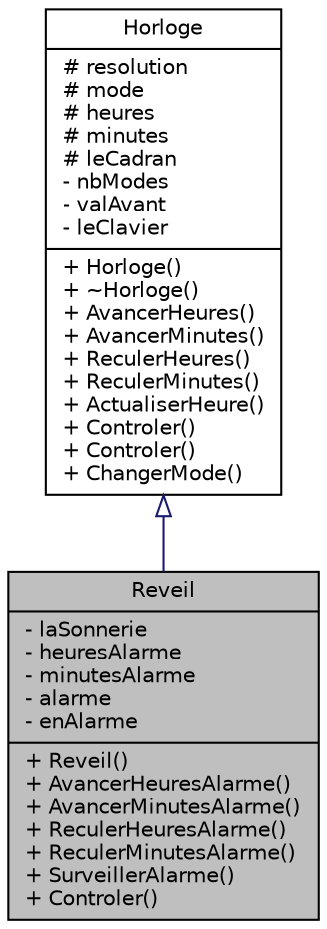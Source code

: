digraph "Reveil"
{
  edge [fontname="Helvetica",fontsize="10",labelfontname="Helvetica",labelfontsize="10"];
  node [fontname="Helvetica",fontsize="10",shape=record];
  Node0 [label="{Reveil\n|- laSonnerie\l- heuresAlarme\l- minutesAlarme\l- alarme\l- enAlarme\l|+ Reveil()\l+ AvancerHeuresAlarme()\l+ AvancerMinutesAlarme()\l+ ReculerHeuresAlarme()\l+ ReculerMinutesAlarme()\l+ SurveillerAlarme()\l+ Controler()\l}",height=0.2,width=0.4,color="black", fillcolor="grey75", style="filled", fontcolor="black"];
  Node1 -> Node0 [dir="back",color="midnightblue",fontsize="10",style="solid",arrowtail="onormal",fontname="Helvetica"];
  Node1 [label="{Horloge\n|# resolution\l# mode\l# heures\l# minutes\l# leCadran\l- nbModes\l- valAvant\l- leClavier\l|+ Horloge()\l+ ~Horloge()\l+ AvancerHeures()\l+ AvancerMinutes()\l+ ReculerHeures()\l+ ReculerMinutes()\l+ ActualiserHeure()\l+ Controler()\l+ Controler()\l+ ChangerMode()\l}",height=0.2,width=0.4,color="black", fillcolor="white", style="filled",URL="$class_horloge.html"];
}
